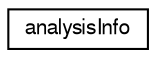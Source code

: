 digraph "Graphical Class Hierarchy"
{
  edge [fontname="FreeSans",fontsize="10",labelfontname="FreeSans",labelfontsize="10"];
  node [fontname="FreeSans",fontsize="10",shape=record];
  rankdir="LR";
  Node0 [label="analysisInfo",height=0.2,width=0.4,color="black", fillcolor="white", style="filled",URL="$structanalysisInfo.html"];
}
